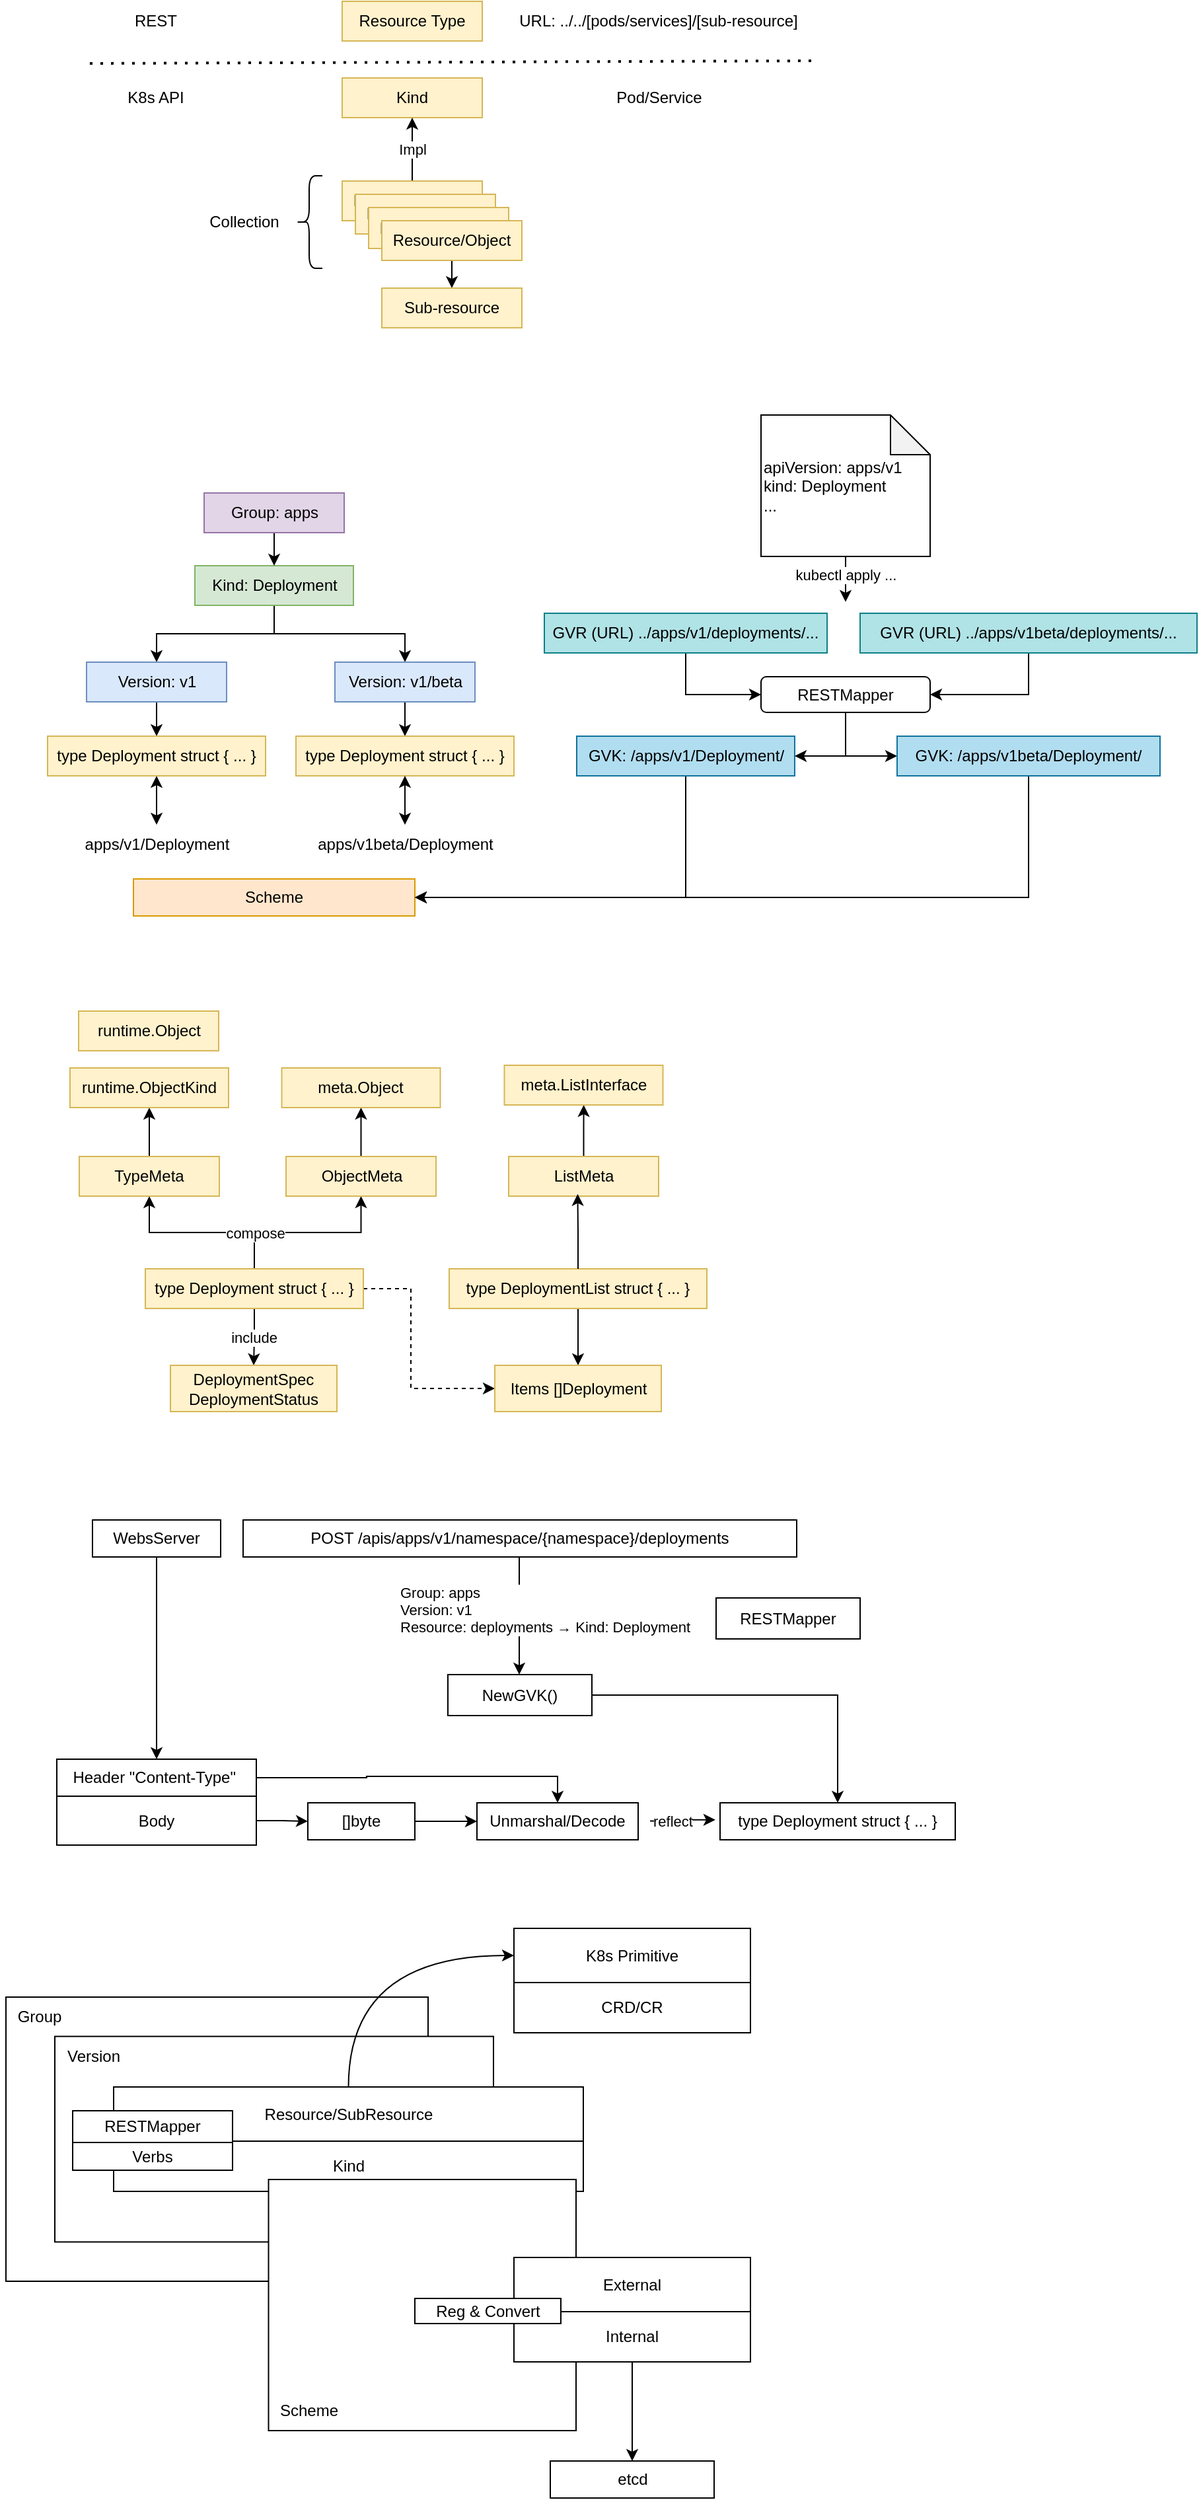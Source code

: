 <mxfile version="24.7.5">
  <diagram name="Page-1" id="6RotF6Kkoed3Y5r-0wfT">
    <mxGraphModel dx="988" dy="570" grid="0" gridSize="10" guides="1" tooltips="1" connect="1" arrows="1" fold="1" page="1" pageScale="1" pageWidth="3300" pageHeight="2339" math="0" shadow="0">
      <root>
        <mxCell id="0" />
        <mxCell id="1" parent="0" />
        <mxCell id="XYEVzOR6Jh2l7IsSJTN8-1" value="URL: ../../[pods/services]/[sub-resource]" style="text;html=1;align=center;verticalAlign=middle;whiteSpace=wrap;rounded=0;" parent="1" vertex="1">
          <mxGeometry x="400" y="41" width="237" height="30" as="geometry" />
        </mxCell>
        <mxCell id="XYEVzOR6Jh2l7IsSJTN8-2" value="Resource Type" style="text;html=1;strokeColor=#d6b656;fillColor=#fff2cc;align=center;verticalAlign=middle;whiteSpace=wrap;rounded=0;" parent="1" vertex="1">
          <mxGeometry x="279" y="41" width="106" height="30" as="geometry" />
        </mxCell>
        <mxCell id="XYEVzOR6Jh2l7IsSJTN8-3" value="Kind" style="text;html=1;strokeColor=#d6b656;fillColor=#fff2cc;align=center;verticalAlign=middle;whiteSpace=wrap;rounded=0;" parent="1" vertex="1">
          <mxGeometry x="279" y="99" width="106" height="30" as="geometry" />
        </mxCell>
        <mxCell id="XYEVzOR6Jh2l7IsSJTN8-18" style="edgeStyle=orthogonalEdgeStyle;rounded=0;orthogonalLoop=1;jettySize=auto;html=1;" parent="1" source="XYEVzOR6Jh2l7IsSJTN8-6" target="XYEVzOR6Jh2l7IsSJTN8-3" edge="1">
          <mxGeometry relative="1" as="geometry" />
        </mxCell>
        <mxCell id="XYEVzOR6Jh2l7IsSJTN8-19" value="Impl" style="edgeLabel;html=1;align=center;verticalAlign=middle;resizable=0;points=[];" parent="XYEVzOR6Jh2l7IsSJTN8-18" vertex="1" connectable="0">
          <mxGeometry x="-0.006" y="2" relative="1" as="geometry">
            <mxPoint x="2" as="offset" />
          </mxGeometry>
        </mxCell>
        <mxCell id="XYEVzOR6Jh2l7IsSJTN8-6" value="Resource/Object" style="text;html=1;strokeColor=#d6b656;fillColor=#fff2cc;align=center;verticalAlign=middle;whiteSpace=wrap;rounded=0;" parent="1" vertex="1">
          <mxGeometry x="279" y="177" width="106" height="30" as="geometry" />
        </mxCell>
        <mxCell id="XYEVzOR6Jh2l7IsSJTN8-7" value="Resource/Object" style="text;html=1;strokeColor=#d6b656;fillColor=#fff2cc;align=center;verticalAlign=middle;whiteSpace=wrap;rounded=0;" parent="1" vertex="1">
          <mxGeometry x="289" y="187" width="106" height="30" as="geometry" />
        </mxCell>
        <mxCell id="XYEVzOR6Jh2l7IsSJTN8-8" value="Resource/Object" style="text;html=1;strokeColor=#d6b656;fillColor=#fff2cc;align=center;verticalAlign=middle;whiteSpace=wrap;rounded=0;" parent="1" vertex="1">
          <mxGeometry x="299" y="197" width="106" height="31" as="geometry" />
        </mxCell>
        <mxCell id="XYEVzOR6Jh2l7IsSJTN8-10" style="edgeStyle=orthogonalEdgeStyle;rounded=0;orthogonalLoop=1;jettySize=auto;html=1;" parent="1" source="XYEVzOR6Jh2l7IsSJTN8-9" target="XYEVzOR6Jh2l7IsSJTN8-12" edge="1">
          <mxGeometry relative="1" as="geometry">
            <mxPoint x="362.0" y="265.793" as="targetPoint" />
          </mxGeometry>
        </mxCell>
        <mxCell id="XYEVzOR6Jh2l7IsSJTN8-9" value="Resource/Object" style="text;html=1;strokeColor=#d6b656;fillColor=#fff2cc;align=center;verticalAlign=middle;whiteSpace=wrap;rounded=0;" parent="1" vertex="1">
          <mxGeometry x="309" y="207" width="106" height="30" as="geometry" />
        </mxCell>
        <mxCell id="XYEVzOR6Jh2l7IsSJTN8-12" value="Sub-resource" style="text;html=1;strokeColor=#d6b656;fillColor=#fff2cc;align=center;verticalAlign=middle;whiteSpace=wrap;rounded=0;" parent="1" vertex="1">
          <mxGeometry x="309" y="258" width="106" height="30" as="geometry" />
        </mxCell>
        <mxCell id="XYEVzOR6Jh2l7IsSJTN8-14" value="" style="shape=curlyBracket;whiteSpace=wrap;html=1;rounded=1;labelPosition=left;verticalLabelPosition=middle;align=right;verticalAlign=middle;" parent="1" vertex="1">
          <mxGeometry x="244" y="173" width="20" height="70" as="geometry" />
        </mxCell>
        <mxCell id="XYEVzOR6Jh2l7IsSJTN8-15" value="Collection" style="text;html=1;strokeColor=none;fillColor=none;align=center;verticalAlign=middle;whiteSpace=wrap;rounded=0;" parent="1" vertex="1">
          <mxGeometry x="175" y="193" width="60" height="30" as="geometry" />
        </mxCell>
        <mxCell id="XYEVzOR6Jh2l7IsSJTN8-16" value="Pod/Service" style="text;html=1;align=center;verticalAlign=middle;whiteSpace=wrap;rounded=0;" parent="1" vertex="1">
          <mxGeometry x="433.5" y="99" width="170" height="30" as="geometry" />
        </mxCell>
        <mxCell id="XYEVzOR6Jh2l7IsSJTN8-17" value="" style="endArrow=none;dashed=1;html=1;dashPattern=1 3;strokeWidth=2;rounded=0;" parent="1" edge="1">
          <mxGeometry width="50" height="50" relative="1" as="geometry">
            <mxPoint x="88" y="88" as="sourcePoint" />
            <mxPoint x="636" y="86" as="targetPoint" />
          </mxGeometry>
        </mxCell>
        <mxCell id="XYEVzOR6Jh2l7IsSJTN8-20" value="REST" style="text;html=1;strokeColor=none;fillColor=none;align=center;verticalAlign=middle;whiteSpace=wrap;rounded=0;" parent="1" vertex="1">
          <mxGeometry x="108" y="41" width="60" height="30" as="geometry" />
        </mxCell>
        <mxCell id="XYEVzOR6Jh2l7IsSJTN8-21" value="K8s API" style="text;html=1;strokeColor=none;fillColor=none;align=center;verticalAlign=middle;whiteSpace=wrap;rounded=0;" parent="1" vertex="1">
          <mxGeometry x="108" y="99" width="60" height="30" as="geometry" />
        </mxCell>
        <mxCell id="XYEVzOR6Jh2l7IsSJTN8-34" style="edgeStyle=orthogonalEdgeStyle;rounded=0;orthogonalLoop=1;jettySize=auto;html=1;exitX=0.5;exitY=1;exitDx=0;exitDy=0;" parent="1" source="XYEVzOR6Jh2l7IsSJTN8-27" target="XYEVzOR6Jh2l7IsSJTN8-29" edge="1">
          <mxGeometry relative="1" as="geometry" />
        </mxCell>
        <mxCell id="XYEVzOR6Jh2l7IsSJTN8-35" style="edgeStyle=orthogonalEdgeStyle;rounded=0;orthogonalLoop=1;jettySize=auto;html=1;" parent="1" source="XYEVzOR6Jh2l7IsSJTN8-27" target="XYEVzOR6Jh2l7IsSJTN8-28" edge="1">
          <mxGeometry relative="1" as="geometry" />
        </mxCell>
        <mxCell id="XYEVzOR6Jh2l7IsSJTN8-27" value="Kind: Deployment" style="text;html=1;strokeColor=#82b366;fillColor=#d5e8d4;align=center;verticalAlign=middle;whiteSpace=wrap;rounded=0;" parent="1" vertex="1">
          <mxGeometry x="167.5" y="468" width="120" height="30" as="geometry" />
        </mxCell>
        <mxCell id="XYEVzOR6Jh2l7IsSJTN8-37" value="" style="edgeStyle=orthogonalEdgeStyle;rounded=0;orthogonalLoop=1;jettySize=auto;html=1;" parent="1" source="XYEVzOR6Jh2l7IsSJTN8-28" target="XYEVzOR6Jh2l7IsSJTN8-36" edge="1">
          <mxGeometry relative="1" as="geometry" />
        </mxCell>
        <mxCell id="XYEVzOR6Jh2l7IsSJTN8-28" value="Version: v1" style="text;html=1;strokeColor=#6c8ebf;fillColor=#dae8fc;align=center;verticalAlign=middle;whiteSpace=wrap;rounded=0;" parent="1" vertex="1">
          <mxGeometry x="85.5" y="541" width="106" height="30" as="geometry" />
        </mxCell>
        <mxCell id="XYEVzOR6Jh2l7IsSJTN8-39" style="edgeStyle=orthogonalEdgeStyle;rounded=0;orthogonalLoop=1;jettySize=auto;html=1;" parent="1" source="XYEVzOR6Jh2l7IsSJTN8-29" target="XYEVzOR6Jh2l7IsSJTN8-38" edge="1">
          <mxGeometry relative="1" as="geometry" />
        </mxCell>
        <mxCell id="XYEVzOR6Jh2l7IsSJTN8-29" value="Version: v1/beta" style="text;html=1;strokeColor=#6c8ebf;fillColor=#dae8fc;align=center;verticalAlign=middle;whiteSpace=wrap;rounded=0;" parent="1" vertex="1">
          <mxGeometry x="273.5" y="541" width="106" height="30" as="geometry" />
        </mxCell>
        <mxCell id="XYEVzOR6Jh2l7IsSJTN8-33" style="edgeStyle=orthogonalEdgeStyle;rounded=0;orthogonalLoop=1;jettySize=auto;html=1;" parent="1" source="XYEVzOR6Jh2l7IsSJTN8-30" target="XYEVzOR6Jh2l7IsSJTN8-27" edge="1">
          <mxGeometry relative="1" as="geometry" />
        </mxCell>
        <mxCell id="XYEVzOR6Jh2l7IsSJTN8-30" value="Group: apps" style="text;html=1;strokeColor=#9673a6;fillColor=#e1d5e7;align=center;verticalAlign=middle;whiteSpace=wrap;rounded=0;" parent="1" vertex="1">
          <mxGeometry x="174.5" y="413" width="106" height="30" as="geometry" />
        </mxCell>
        <mxCell id="XYEVzOR6Jh2l7IsSJTN8-44" style="edgeStyle=orthogonalEdgeStyle;rounded=0;orthogonalLoop=1;jettySize=auto;html=1;endArrow=classic;endFill=1;startArrow=classic;startFill=1;" parent="1" source="XYEVzOR6Jh2l7IsSJTN8-36" target="XYEVzOR6Jh2l7IsSJTN8-41" edge="1">
          <mxGeometry relative="1" as="geometry" />
        </mxCell>
        <mxCell id="XYEVzOR6Jh2l7IsSJTN8-36" value="type Deployment struct { ... }" style="text;html=1;strokeColor=#d6b656;fillColor=#fff2cc;align=center;verticalAlign=middle;whiteSpace=wrap;rounded=0;" parent="1" vertex="1">
          <mxGeometry x="56" y="597" width="165" height="30" as="geometry" />
        </mxCell>
        <mxCell id="XYEVzOR6Jh2l7IsSJTN8-38" value="type Deployment struct { ... }" style="text;html=1;strokeColor=#d6b656;fillColor=#fff2cc;align=center;verticalAlign=middle;whiteSpace=wrap;rounded=0;" parent="1" vertex="1">
          <mxGeometry x="244" y="597" width="165" height="30" as="geometry" />
        </mxCell>
        <mxCell id="XYEVzOR6Jh2l7IsSJTN8-40" value="Scheme" style="text;html=1;strokeColor=#d79b00;fillColor=#ffe6cc;align=center;verticalAlign=middle;whiteSpace=wrap;rounded=0;" parent="1" vertex="1">
          <mxGeometry x="121" y="705" width="213" height="28" as="geometry" />
        </mxCell>
        <mxCell id="XYEVzOR6Jh2l7IsSJTN8-41" value="apps/v1/Deployment" style="text;html=1;strokeColor=none;fillColor=none;align=center;verticalAlign=middle;whiteSpace=wrap;rounded=0;" parent="1" vertex="1">
          <mxGeometry x="108.5" y="664" width="60" height="30" as="geometry" />
        </mxCell>
        <mxCell id="XYEVzOR6Jh2l7IsSJTN8-46" style="edgeStyle=orthogonalEdgeStyle;rounded=0;orthogonalLoop=1;jettySize=auto;html=1;startArrow=classic;startFill=1;" parent="1" source="XYEVzOR6Jh2l7IsSJTN8-43" target="XYEVzOR6Jh2l7IsSJTN8-38" edge="1">
          <mxGeometry relative="1" as="geometry" />
        </mxCell>
        <mxCell id="XYEVzOR6Jh2l7IsSJTN8-43" value="apps/v1beta/Deployment" style="text;html=1;strokeColor=none;fillColor=none;align=center;verticalAlign=middle;whiteSpace=wrap;rounded=0;" parent="1" vertex="1">
          <mxGeometry x="296.5" y="664" width="60" height="30" as="geometry" />
        </mxCell>
        <mxCell id="XYEVzOR6Jh2l7IsSJTN8-49" style="edgeStyle=orthogonalEdgeStyle;rounded=0;orthogonalLoop=1;jettySize=auto;html=1;entryX=0;entryY=0.5;entryDx=0;entryDy=0;" parent="1" source="XYEVzOR6Jh2l7IsSJTN8-47" target="XYEVzOR6Jh2l7IsSJTN8-50" edge="1">
          <mxGeometry relative="1" as="geometry" />
        </mxCell>
        <mxCell id="XYEVzOR6Jh2l7IsSJTN8-47" value="GVR (URL) ../apps/v1/deployments/..." style="text;html=1;strokeColor=#0e8088;fillColor=#b0e3e6;align=center;verticalAlign=middle;whiteSpace=wrap;rounded=0;" parent="1" vertex="1">
          <mxGeometry x="432" y="504" width="214" height="30" as="geometry" />
        </mxCell>
        <mxCell id="XYEVzOR6Jh2l7IsSJTN8-56" style="edgeStyle=orthogonalEdgeStyle;rounded=0;orthogonalLoop=1;jettySize=auto;html=1;entryX=1;entryY=0.5;entryDx=0;entryDy=0;exitX=0.5;exitY=1;exitDx=0;exitDy=0;" parent="1" source="XYEVzOR6Jh2l7IsSJTN8-48" target="XYEVzOR6Jh2l7IsSJTN8-40" edge="1">
          <mxGeometry relative="1" as="geometry" />
        </mxCell>
        <mxCell id="XYEVzOR6Jh2l7IsSJTN8-48" value="GVK: /apps/v1/Deployment/" style="text;html=1;strokeColor=#10739e;fillColor=#b1ddf0;align=center;verticalAlign=middle;whiteSpace=wrap;rounded=0;" parent="1" vertex="1">
          <mxGeometry x="456.5" y="597" width="165" height="30" as="geometry" />
        </mxCell>
        <mxCell id="XYEVzOR6Jh2l7IsSJTN8-54" style="edgeStyle=orthogonalEdgeStyle;rounded=0;orthogonalLoop=1;jettySize=auto;html=1;entryX=1;entryY=0.5;entryDx=0;entryDy=0;" parent="1" source="XYEVzOR6Jh2l7IsSJTN8-50" target="XYEVzOR6Jh2l7IsSJTN8-48" edge="1">
          <mxGeometry relative="1" as="geometry" />
        </mxCell>
        <mxCell id="XYEVzOR6Jh2l7IsSJTN8-55" style="edgeStyle=orthogonalEdgeStyle;rounded=0;orthogonalLoop=1;jettySize=auto;html=1;entryX=0;entryY=0.5;entryDx=0;entryDy=0;" parent="1" source="XYEVzOR6Jh2l7IsSJTN8-50" target="XYEVzOR6Jh2l7IsSJTN8-53" edge="1">
          <mxGeometry relative="1" as="geometry" />
        </mxCell>
        <mxCell id="XYEVzOR6Jh2l7IsSJTN8-50" value="RESTMapper" style="rounded=1;whiteSpace=wrap;html=1;" parent="1" vertex="1">
          <mxGeometry x="596" y="552" width="128" height="27" as="geometry" />
        </mxCell>
        <mxCell id="XYEVzOR6Jh2l7IsSJTN8-52" style="edgeStyle=orthogonalEdgeStyle;rounded=0;orthogonalLoop=1;jettySize=auto;html=1;entryX=1;entryY=0.5;entryDx=0;entryDy=0;" parent="1" source="XYEVzOR6Jh2l7IsSJTN8-51" target="XYEVzOR6Jh2l7IsSJTN8-50" edge="1">
          <mxGeometry relative="1" as="geometry" />
        </mxCell>
        <mxCell id="XYEVzOR6Jh2l7IsSJTN8-51" value="GVR (URL) ../apps/v1beta/deployments/..." style="text;html=1;strokeColor=#0e8088;fillColor=#b0e3e6;align=center;verticalAlign=middle;whiteSpace=wrap;rounded=0;" parent="1" vertex="1">
          <mxGeometry x="671" y="504" width="255" height="30" as="geometry" />
        </mxCell>
        <mxCell id="XYEVzOR6Jh2l7IsSJTN8-57" style="edgeStyle=orthogonalEdgeStyle;rounded=0;orthogonalLoop=1;jettySize=auto;html=1;entryX=1;entryY=0.5;entryDx=0;entryDy=0;exitX=0.5;exitY=1;exitDx=0;exitDy=0;" parent="1" source="XYEVzOR6Jh2l7IsSJTN8-53" target="XYEVzOR6Jh2l7IsSJTN8-40" edge="1">
          <mxGeometry relative="1" as="geometry" />
        </mxCell>
        <mxCell id="XYEVzOR6Jh2l7IsSJTN8-53" value="GVK: /apps/v1beta/Deployment/" style="text;html=1;strokeColor=#10739e;fillColor=#b1ddf0;align=center;verticalAlign=middle;whiteSpace=wrap;rounded=0;" parent="1" vertex="1">
          <mxGeometry x="699" y="597" width="199" height="30" as="geometry" />
        </mxCell>
        <mxCell id="XYEVzOR6Jh2l7IsSJTN8-59" style="edgeStyle=orthogonalEdgeStyle;rounded=0;orthogonalLoop=1;jettySize=auto;html=1;" parent="1" source="XYEVzOR6Jh2l7IsSJTN8-58" edge="1">
          <mxGeometry relative="1" as="geometry">
            <mxPoint x="660" y="495.429" as="targetPoint" />
          </mxGeometry>
        </mxCell>
        <mxCell id="XYEVzOR6Jh2l7IsSJTN8-60" value="kubectl apply ..." style="edgeLabel;html=1;align=center;verticalAlign=middle;resizable=0;points=[];" parent="XYEVzOR6Jh2l7IsSJTN8-59" vertex="1" connectable="0">
          <mxGeometry x="-0.166" y="2" relative="1" as="geometry">
            <mxPoint x="-2" y="-1" as="offset" />
          </mxGeometry>
        </mxCell>
        <mxCell id="XYEVzOR6Jh2l7IsSJTN8-58" value="&lt;div&gt;apiVersion: apps/v1&lt;/div&gt;&lt;div&gt;kind: Deployment&lt;br&gt;...&lt;/div&gt;" style="shape=note;whiteSpace=wrap;html=1;backgroundOutline=1;darkOpacity=0.05;align=left;" parent="1" vertex="1">
          <mxGeometry x="596" y="354" width="128" height="107" as="geometry" />
        </mxCell>
        <mxCell id="XYEVzOR6Jh2l7IsSJTN8-65" style="edgeStyle=orthogonalEdgeStyle;rounded=0;orthogonalLoop=1;jettySize=auto;html=1;" parent="1" source="XYEVzOR6Jh2l7IsSJTN8-61" target="XYEVzOR6Jh2l7IsSJTN8-63" edge="1">
          <mxGeometry relative="1" as="geometry" />
        </mxCell>
        <mxCell id="XYEVzOR6Jh2l7IsSJTN8-66" style="edgeStyle=orthogonalEdgeStyle;rounded=0;orthogonalLoop=1;jettySize=auto;html=1;" parent="1" source="XYEVzOR6Jh2l7IsSJTN8-61" target="XYEVzOR6Jh2l7IsSJTN8-64" edge="1">
          <mxGeometry relative="1" as="geometry" />
        </mxCell>
        <mxCell id="XYEVzOR6Jh2l7IsSJTN8-75" value="compose" style="edgeLabel;html=1;align=center;verticalAlign=middle;resizable=0;points=[];" parent="XYEVzOR6Jh2l7IsSJTN8-66" vertex="1" connectable="0">
          <mxGeometry x="-0.593" relative="1" as="geometry">
            <mxPoint as="offset" />
          </mxGeometry>
        </mxCell>
        <mxCell id="XYEVzOR6Jh2l7IsSJTN8-76" style="edgeStyle=orthogonalEdgeStyle;rounded=0;orthogonalLoop=1;jettySize=auto;html=1;" parent="1" source="XYEVzOR6Jh2l7IsSJTN8-61" target="XYEVzOR6Jh2l7IsSJTN8-74" edge="1">
          <mxGeometry relative="1" as="geometry" />
        </mxCell>
        <mxCell id="XYEVzOR6Jh2l7IsSJTN8-77" value="include" style="edgeLabel;html=1;align=center;verticalAlign=middle;resizable=0;points=[];" parent="XYEVzOR6Jh2l7IsSJTN8-76" vertex="1" connectable="0">
          <mxGeometry x="-0.549" relative="1" as="geometry">
            <mxPoint x="-1" y="12" as="offset" />
          </mxGeometry>
        </mxCell>
        <mxCell id="i40XBq2_jjn1gmVsoUIc-9" style="edgeStyle=orthogonalEdgeStyle;rounded=0;orthogonalLoop=1;jettySize=auto;html=1;entryX=0;entryY=0.5;entryDx=0;entryDy=0;dashed=1;" edge="1" parent="1" source="XYEVzOR6Jh2l7IsSJTN8-61" target="i40XBq2_jjn1gmVsoUIc-7">
          <mxGeometry relative="1" as="geometry">
            <Array as="points">
              <mxPoint x="331" y="1015" />
              <mxPoint x="331" y="1090" />
            </Array>
          </mxGeometry>
        </mxCell>
        <mxCell id="XYEVzOR6Jh2l7IsSJTN8-61" value="type Deployment struct { ... }" style="text;html=1;strokeColor=#d6b656;fillColor=#fff2cc;align=center;verticalAlign=middle;whiteSpace=wrap;rounded=0;" parent="1" vertex="1">
          <mxGeometry x="130" y="1000" width="165" height="30" as="geometry" />
        </mxCell>
        <mxCell id="XYEVzOR6Jh2l7IsSJTN8-69" style="edgeStyle=orthogonalEdgeStyle;rounded=0;orthogonalLoop=1;jettySize=auto;html=1;" parent="1" source="XYEVzOR6Jh2l7IsSJTN8-63" target="XYEVzOR6Jh2l7IsSJTN8-68" edge="1">
          <mxGeometry relative="1" as="geometry" />
        </mxCell>
        <mxCell id="XYEVzOR6Jh2l7IsSJTN8-63" value="TypeMeta" style="text;html=1;strokeColor=#d6b656;fillColor=#fff2cc;align=center;verticalAlign=middle;whiteSpace=wrap;rounded=0;" parent="1" vertex="1">
          <mxGeometry x="80" y="915" width="106" height="30" as="geometry" />
        </mxCell>
        <mxCell id="XYEVzOR6Jh2l7IsSJTN8-71" style="edgeStyle=orthogonalEdgeStyle;rounded=0;orthogonalLoop=1;jettySize=auto;html=1;entryX=0.5;entryY=1;entryDx=0;entryDy=0;" parent="1" source="XYEVzOR6Jh2l7IsSJTN8-64" target="XYEVzOR6Jh2l7IsSJTN8-70" edge="1">
          <mxGeometry relative="1" as="geometry" />
        </mxCell>
        <mxCell id="XYEVzOR6Jh2l7IsSJTN8-64" value="ObjectMeta" style="text;html=1;strokeColor=#d6b656;fillColor=#fff2cc;align=center;verticalAlign=middle;whiteSpace=wrap;rounded=0;" parent="1" vertex="1">
          <mxGeometry x="236.5" y="915" width="113.5" height="30" as="geometry" />
        </mxCell>
        <mxCell id="XYEVzOR6Jh2l7IsSJTN8-67" value="runtime.Object" style="text;html=1;strokeColor=#d6b656;fillColor=#fff2cc;align=center;verticalAlign=middle;whiteSpace=wrap;rounded=0;" parent="1" vertex="1">
          <mxGeometry x="79.5" y="805" width="106" height="30" as="geometry" />
        </mxCell>
        <mxCell id="XYEVzOR6Jh2l7IsSJTN8-68" value="runtime.ObjectKind" style="text;html=1;strokeColor=#d6b656;fillColor=#fff2cc;align=center;verticalAlign=middle;whiteSpace=wrap;rounded=0;" parent="1" vertex="1">
          <mxGeometry x="73" y="848" width="120" height="30" as="geometry" />
        </mxCell>
        <mxCell id="XYEVzOR6Jh2l7IsSJTN8-70" value="meta.Object" style="text;html=1;strokeColor=#d6b656;fillColor=#fff2cc;align=center;verticalAlign=middle;whiteSpace=wrap;rounded=0;" parent="1" vertex="1">
          <mxGeometry x="233.25" y="848" width="120" height="30" as="geometry" />
        </mxCell>
        <mxCell id="XYEVzOR6Jh2l7IsSJTN8-74" value="DeploymentSpec&lt;br&gt;DeploymentStatus" style="text;html=1;strokeColor=#d6b656;fillColor=#fff2cc;align=center;verticalAlign=middle;whiteSpace=wrap;rounded=0;" parent="1" vertex="1">
          <mxGeometry x="149" y="1073" width="126" height="35" as="geometry" />
        </mxCell>
        <mxCell id="XYEVzOR6Jh2l7IsSJTN8-92" style="edgeStyle=orthogonalEdgeStyle;rounded=0;orthogonalLoop=1;jettySize=auto;html=1;" parent="1" source="XYEVzOR6Jh2l7IsSJTN8-78" target="XYEVzOR6Jh2l7IsSJTN8-85" edge="1">
          <mxGeometry relative="1" as="geometry" />
        </mxCell>
        <mxCell id="XYEVzOR6Jh2l7IsSJTN8-78" value="WebsServer" style="rounded=0;whiteSpace=wrap;html=1;" parent="1" vertex="1">
          <mxGeometry x="90" y="1190" width="97" height="28" as="geometry" />
        </mxCell>
        <mxCell id="XYEVzOR6Jh2l7IsSJTN8-80" style="edgeStyle=orthogonalEdgeStyle;rounded=0;orthogonalLoop=1;jettySize=auto;html=1;" parent="1" target="XYEVzOR6Jh2l7IsSJTN8-84" edge="1">
          <mxGeometry relative="1" as="geometry">
            <mxPoint x="413" y="1317" as="targetPoint" />
            <mxPoint x="413.004" y="1218" as="sourcePoint" />
          </mxGeometry>
        </mxCell>
        <mxCell id="XYEVzOR6Jh2l7IsSJTN8-81" value="&lt;div&gt;Group: apps&lt;/div&gt;&lt;div&gt;Version: v1&lt;/div&gt;&lt;div&gt;Resource: deployments → Kind: Deployment&lt;/div&gt;" style="edgeLabel;html=1;align=left;verticalAlign=middle;resizable=0;points=[];" parent="XYEVzOR6Jh2l7IsSJTN8-80" vertex="1" connectable="0">
          <mxGeometry x="-0.127" relative="1" as="geometry">
            <mxPoint x="-92" y="1" as="offset" />
          </mxGeometry>
        </mxCell>
        <mxCell id="XYEVzOR6Jh2l7IsSJTN8-79" value="POST /apis/apps/v1/namespace/{namespace}/deployments" style="rounded=0;whiteSpace=wrap;html=1;" parent="1" vertex="1">
          <mxGeometry x="204" y="1190" width="419" height="28" as="geometry" />
        </mxCell>
        <mxCell id="XYEVzOR6Jh2l7IsSJTN8-83" value="RESTMapper" style="rounded=0;whiteSpace=wrap;html=1;" parent="1" vertex="1">
          <mxGeometry x="562" y="1249" width="109" height="31" as="geometry" />
        </mxCell>
        <mxCell id="XYEVzOR6Jh2l7IsSJTN8-97" style="edgeStyle=orthogonalEdgeStyle;rounded=0;orthogonalLoop=1;jettySize=auto;html=1;entryX=0.5;entryY=0;entryDx=0;entryDy=0;" parent="1" source="XYEVzOR6Jh2l7IsSJTN8-84" target="XYEVzOR6Jh2l7IsSJTN8-94" edge="1">
          <mxGeometry relative="1" as="geometry" />
        </mxCell>
        <mxCell id="XYEVzOR6Jh2l7IsSJTN8-84" value="NewGVK()" style="rounded=0;whiteSpace=wrap;html=1;" parent="1" vertex="1">
          <mxGeometry x="359" y="1307" width="109" height="31" as="geometry" />
        </mxCell>
        <mxCell id="XYEVzOR6Jh2l7IsSJTN8-102" style="edgeStyle=orthogonalEdgeStyle;rounded=0;orthogonalLoop=1;jettySize=auto;html=1;entryX=0.5;entryY=0;entryDx=0;entryDy=0;" parent="1" source="XYEVzOR6Jh2l7IsSJTN8-85" target="XYEVzOR6Jh2l7IsSJTN8-88" edge="1">
          <mxGeometry relative="1" as="geometry" />
        </mxCell>
        <mxCell id="XYEVzOR6Jh2l7IsSJTN8-85" value="Header &quot;Content-Type&quot;&amp;nbsp;" style="rounded=0;whiteSpace=wrap;html=1;" parent="1" vertex="1">
          <mxGeometry x="63" y="1371" width="151" height="28" as="geometry" />
        </mxCell>
        <mxCell id="XYEVzOR6Jh2l7IsSJTN8-89" style="edgeStyle=orthogonalEdgeStyle;rounded=0;orthogonalLoop=1;jettySize=auto;html=1;" parent="1" source="XYEVzOR6Jh2l7IsSJTN8-86" target="XYEVzOR6Jh2l7IsSJTN8-87" edge="1">
          <mxGeometry relative="1" as="geometry" />
        </mxCell>
        <mxCell id="XYEVzOR6Jh2l7IsSJTN8-86" value="Body" style="rounded=0;whiteSpace=wrap;html=1;" parent="1" vertex="1">
          <mxGeometry x="63" y="1399" width="151" height="37" as="geometry" />
        </mxCell>
        <mxCell id="XYEVzOR6Jh2l7IsSJTN8-90" style="edgeStyle=orthogonalEdgeStyle;rounded=0;orthogonalLoop=1;jettySize=auto;html=1;" parent="1" source="XYEVzOR6Jh2l7IsSJTN8-87" target="XYEVzOR6Jh2l7IsSJTN8-88" edge="1">
          <mxGeometry relative="1" as="geometry" />
        </mxCell>
        <mxCell id="XYEVzOR6Jh2l7IsSJTN8-87" value="[]byte" style="rounded=0;whiteSpace=wrap;html=1;" parent="1" vertex="1">
          <mxGeometry x="253" y="1404" width="81" height="28" as="geometry" />
        </mxCell>
        <mxCell id="XYEVzOR6Jh2l7IsSJTN8-93" style="edgeStyle=orthogonalEdgeStyle;rounded=0;orthogonalLoop=1;jettySize=auto;html=1;entryX=-0.02;entryY=0.462;entryDx=0;entryDy=0;entryPerimeter=0;" parent="1" target="XYEVzOR6Jh2l7IsSJTN8-94" edge="1">
          <mxGeometry relative="1" as="geometry">
            <mxPoint x="574" y="1417.71" as="targetPoint" />
            <mxPoint x="512" y="1417.71" as="sourcePoint" />
          </mxGeometry>
        </mxCell>
        <mxCell id="XYEVzOR6Jh2l7IsSJTN8-103" value="reflect" style="edgeLabel;html=1;align=center;verticalAlign=middle;resizable=0;points=[];" parent="XYEVzOR6Jh2l7IsSJTN8-93" vertex="1" connectable="0">
          <mxGeometry x="-0.444" relative="1" as="geometry">
            <mxPoint x="3" as="offset" />
          </mxGeometry>
        </mxCell>
        <mxCell id="XYEVzOR6Jh2l7IsSJTN8-88" value="Unmarshal/Decode" style="rounded=0;whiteSpace=wrap;html=1;" parent="1" vertex="1">
          <mxGeometry x="381" y="1404" width="122" height="28" as="geometry" />
        </mxCell>
        <mxCell id="XYEVzOR6Jh2l7IsSJTN8-94" value="type Deployment struct { ... }" style="rounded=0;whiteSpace=wrap;html=1;" parent="1" vertex="1">
          <mxGeometry x="565" y="1404" width="178" height="28" as="geometry" />
        </mxCell>
        <mxCell id="i40XBq2_jjn1gmVsoUIc-8" style="edgeStyle=orthogonalEdgeStyle;rounded=0;orthogonalLoop=1;jettySize=auto;html=1;" edge="1" parent="1" source="i40XBq2_jjn1gmVsoUIc-1" target="i40XBq2_jjn1gmVsoUIc-7">
          <mxGeometry relative="1" as="geometry" />
        </mxCell>
        <mxCell id="i40XBq2_jjn1gmVsoUIc-1" value="type DeploymentList struct { ... }" style="text;html=1;strokeColor=#d6b656;fillColor=#fff2cc;align=center;verticalAlign=middle;whiteSpace=wrap;rounded=0;" vertex="1" parent="1">
          <mxGeometry x="360" y="1000" width="195" height="30" as="geometry" />
        </mxCell>
        <mxCell id="i40XBq2_jjn1gmVsoUIc-5" style="edgeStyle=orthogonalEdgeStyle;rounded=0;orthogonalLoop=1;jettySize=auto;html=1;" edge="1" parent="1" source="i40XBq2_jjn1gmVsoUIc-2" target="i40XBq2_jjn1gmVsoUIc-4">
          <mxGeometry relative="1" as="geometry" />
        </mxCell>
        <mxCell id="i40XBq2_jjn1gmVsoUIc-2" value="ListMeta" style="text;html=1;strokeColor=#d6b656;fillColor=#fff2cc;align=center;verticalAlign=middle;whiteSpace=wrap;rounded=0;" vertex="1" parent="1">
          <mxGeometry x="405" y="915" width="113.5" height="30" as="geometry" />
        </mxCell>
        <mxCell id="i40XBq2_jjn1gmVsoUIc-3" style="edgeStyle=orthogonalEdgeStyle;rounded=0;orthogonalLoop=1;jettySize=auto;html=1;entryX=0.46;entryY=0.944;entryDx=0;entryDy=0;entryPerimeter=0;" edge="1" parent="1" source="i40XBq2_jjn1gmVsoUIc-1" target="i40XBq2_jjn1gmVsoUIc-2">
          <mxGeometry relative="1" as="geometry" />
        </mxCell>
        <mxCell id="i40XBq2_jjn1gmVsoUIc-4" value="meta.ListInterface" style="text;html=1;strokeColor=#d6b656;fillColor=#fff2cc;align=center;verticalAlign=middle;whiteSpace=wrap;rounded=0;" vertex="1" parent="1">
          <mxGeometry x="401.75" y="846" width="120" height="30" as="geometry" />
        </mxCell>
        <mxCell id="i40XBq2_jjn1gmVsoUIc-7" value="Items []Deployment" style="text;html=1;strokeColor=#d6b656;fillColor=#fff2cc;align=center;verticalAlign=middle;whiteSpace=wrap;rounded=0;" vertex="1" parent="1">
          <mxGeometry x="394.5" y="1073" width="126" height="35" as="geometry" />
        </mxCell>
        <mxCell id="i40XBq2_jjn1gmVsoUIc-10" value="" style="rounded=0;whiteSpace=wrap;html=1;" vertex="1" parent="1">
          <mxGeometry x="24.5" y="1551" width="319.5" height="215" as="geometry" />
        </mxCell>
        <mxCell id="i40XBq2_jjn1gmVsoUIc-11" value="" style="rounded=0;whiteSpace=wrap;html=1;" vertex="1" parent="1">
          <mxGeometry x="61.5" y="1580.75" width="332" height="155.5" as="geometry" />
        </mxCell>
        <mxCell id="i40XBq2_jjn1gmVsoUIc-12" value="Kind" style="rounded=0;whiteSpace=wrap;html=1;" vertex="1" parent="1">
          <mxGeometry x="106" y="1659" width="355.5" height="39" as="geometry" />
        </mxCell>
        <mxCell id="i40XBq2_jjn1gmVsoUIc-13" value="Group" style="text;html=1;align=center;verticalAlign=middle;whiteSpace=wrap;rounded=0;" vertex="1" parent="1">
          <mxGeometry x="20" y="1551" width="60" height="30" as="geometry" />
        </mxCell>
        <mxCell id="i40XBq2_jjn1gmVsoUIc-14" value="Version" style="text;html=1;align=center;verticalAlign=middle;whiteSpace=wrap;rounded=0;" vertex="1" parent="1">
          <mxGeometry x="61" y="1580.75" width="60" height="30" as="geometry" />
        </mxCell>
        <mxCell id="i40XBq2_jjn1gmVsoUIc-21" style="edgeStyle=orthogonalEdgeStyle;rounded=0;orthogonalLoop=1;jettySize=auto;html=1;entryX=0;entryY=0.5;entryDx=0;entryDy=0;curved=1;" edge="1" parent="1" source="i40XBq2_jjn1gmVsoUIc-15" target="i40XBq2_jjn1gmVsoUIc-19">
          <mxGeometry relative="1" as="geometry" />
        </mxCell>
        <mxCell id="i40XBq2_jjn1gmVsoUIc-15" value="Resource/SubResource" style="rounded=0;whiteSpace=wrap;html=1;" vertex="1" parent="1">
          <mxGeometry x="106" y="1619" width="355.5" height="41" as="geometry" />
        </mxCell>
        <mxCell id="i40XBq2_jjn1gmVsoUIc-16" value="RESTMapper" style="rounded=0;whiteSpace=wrap;html=1;" vertex="1" parent="1">
          <mxGeometry x="75" y="1637" width="121" height="24" as="geometry" />
        </mxCell>
        <mxCell id="i40XBq2_jjn1gmVsoUIc-17" value="Verbs" style="rounded=0;whiteSpace=wrap;html=1;" vertex="1" parent="1">
          <mxGeometry x="75" y="1661" width="121" height="21" as="geometry" />
        </mxCell>
        <mxCell id="i40XBq2_jjn1gmVsoUIc-18" value="CRD/CR" style="rounded=0;whiteSpace=wrap;html=1;" vertex="1" parent="1">
          <mxGeometry x="409" y="1539" width="179" height="39" as="geometry" />
        </mxCell>
        <mxCell id="i40XBq2_jjn1gmVsoUIc-19" value="K8s Primitive" style="rounded=0;whiteSpace=wrap;html=1;" vertex="1" parent="1">
          <mxGeometry x="409" y="1499" width="179" height="41" as="geometry" />
        </mxCell>
        <mxCell id="i40XBq2_jjn1gmVsoUIc-24" value="" style="rounded=0;whiteSpace=wrap;html=1;" vertex="1" parent="1">
          <mxGeometry x="223.25" y="1689" width="232.75" height="190" as="geometry" />
        </mxCell>
        <mxCell id="i40XBq2_jjn1gmVsoUIc-28" style="edgeStyle=orthogonalEdgeStyle;rounded=0;orthogonalLoop=1;jettySize=auto;html=1;" edge="1" parent="1" source="i40XBq2_jjn1gmVsoUIc-22" target="i40XBq2_jjn1gmVsoUIc-29">
          <mxGeometry relative="1" as="geometry">
            <mxPoint x="498.5" y="1901.27" as="targetPoint" />
          </mxGeometry>
        </mxCell>
        <mxCell id="i40XBq2_jjn1gmVsoUIc-22" value="Internal" style="rounded=0;whiteSpace=wrap;html=1;" vertex="1" parent="1">
          <mxGeometry x="409" y="1788" width="179" height="39" as="geometry" />
        </mxCell>
        <mxCell id="i40XBq2_jjn1gmVsoUIc-23" value="External" style="rounded=0;whiteSpace=wrap;html=1;" vertex="1" parent="1">
          <mxGeometry x="409" y="1748" width="179" height="41" as="geometry" />
        </mxCell>
        <mxCell id="i40XBq2_jjn1gmVsoUIc-26" value="Reg &amp;amp; Convert" style="rounded=0;whiteSpace=wrap;html=1;" vertex="1" parent="1">
          <mxGeometry x="334" y="1779" width="110.5" height="19" as="geometry" />
        </mxCell>
        <mxCell id="i40XBq2_jjn1gmVsoUIc-27" value="Scheme" style="text;html=1;align=center;verticalAlign=middle;whiteSpace=wrap;rounded=0;" vertex="1" parent="1">
          <mxGeometry x="224" y="1849" width="60" height="30" as="geometry" />
        </mxCell>
        <mxCell id="i40XBq2_jjn1gmVsoUIc-29" value="etcd" style="rounded=0;whiteSpace=wrap;html=1;" vertex="1" parent="1">
          <mxGeometry x="436.5" y="1902" width="124" height="28" as="geometry" />
        </mxCell>
      </root>
    </mxGraphModel>
  </diagram>
</mxfile>
